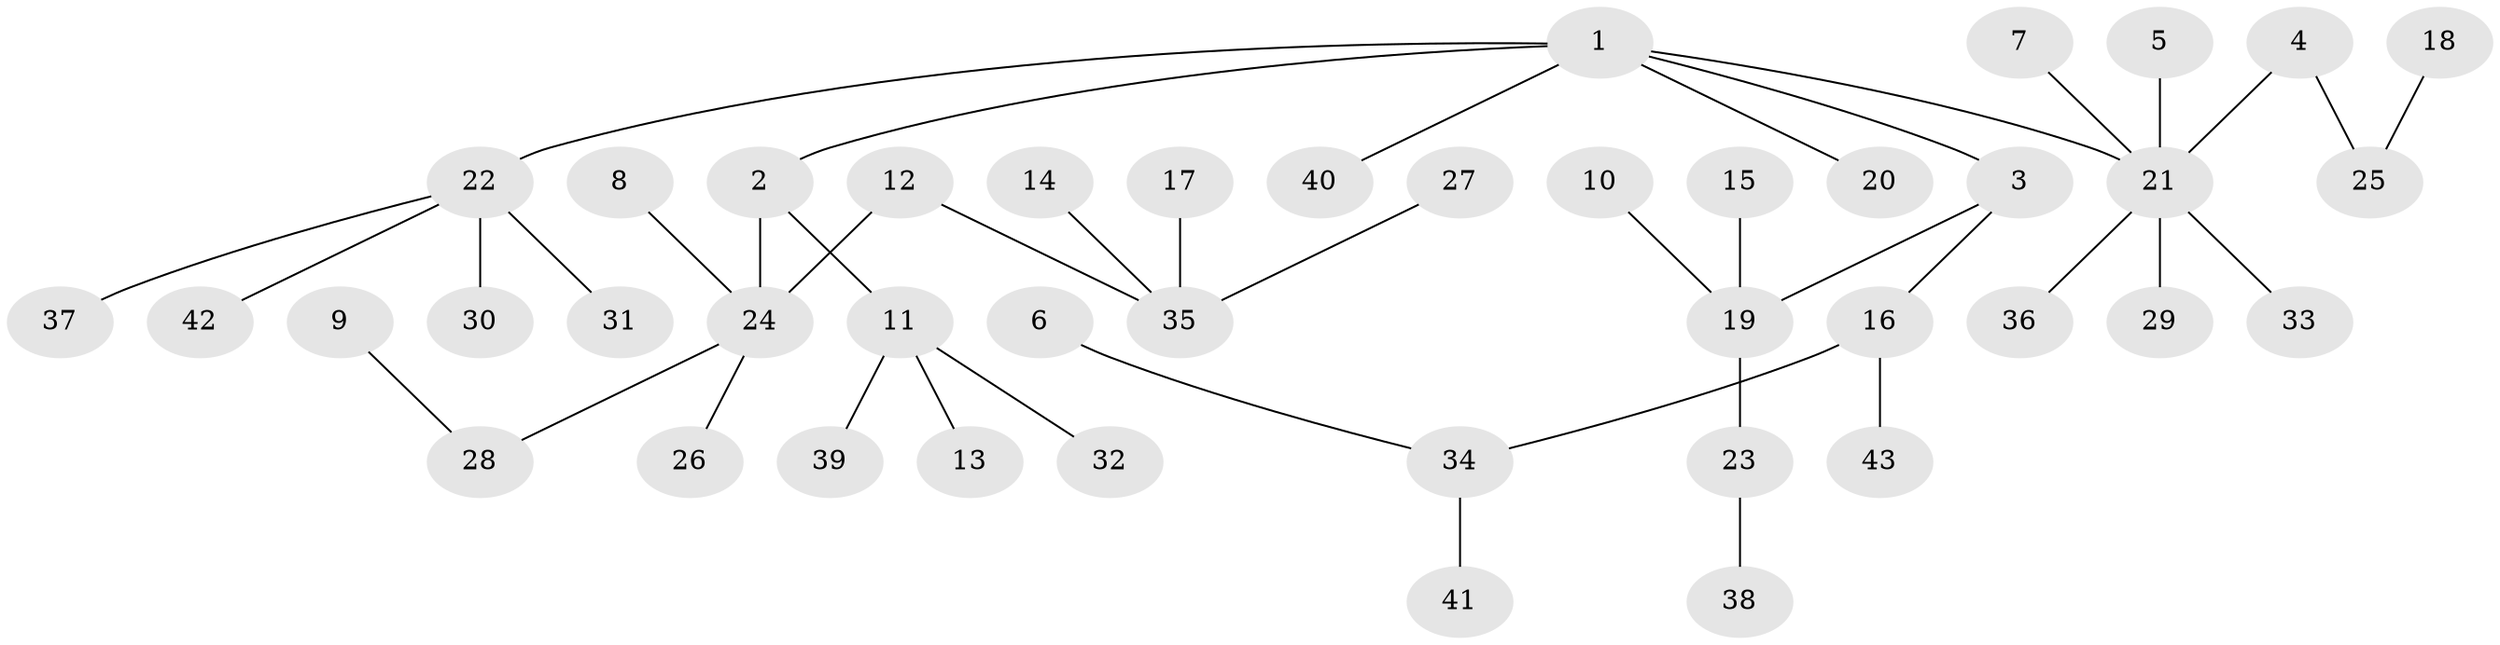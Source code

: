 // original degree distribution, {5: 0.023529411764705882, 3: 0.15294117647058825, 4: 0.047058823529411764, 7: 0.023529411764705882, 2: 0.23529411764705882, 1: 0.5058823529411764, 6: 0.011764705882352941}
// Generated by graph-tools (version 1.1) at 2025/50/03/09/25 03:50:16]
// undirected, 43 vertices, 42 edges
graph export_dot {
graph [start="1"]
  node [color=gray90,style=filled];
  1;
  2;
  3;
  4;
  5;
  6;
  7;
  8;
  9;
  10;
  11;
  12;
  13;
  14;
  15;
  16;
  17;
  18;
  19;
  20;
  21;
  22;
  23;
  24;
  25;
  26;
  27;
  28;
  29;
  30;
  31;
  32;
  33;
  34;
  35;
  36;
  37;
  38;
  39;
  40;
  41;
  42;
  43;
  1 -- 2 [weight=1.0];
  1 -- 3 [weight=1.0];
  1 -- 20 [weight=1.0];
  1 -- 21 [weight=1.0];
  1 -- 22 [weight=1.0];
  1 -- 40 [weight=1.0];
  2 -- 11 [weight=1.0];
  2 -- 24 [weight=1.0];
  3 -- 16 [weight=1.0];
  3 -- 19 [weight=1.0];
  4 -- 21 [weight=1.0];
  4 -- 25 [weight=1.0];
  5 -- 21 [weight=1.0];
  6 -- 34 [weight=1.0];
  7 -- 21 [weight=1.0];
  8 -- 24 [weight=1.0];
  9 -- 28 [weight=1.0];
  10 -- 19 [weight=1.0];
  11 -- 13 [weight=1.0];
  11 -- 32 [weight=1.0];
  11 -- 39 [weight=1.0];
  12 -- 24 [weight=1.0];
  12 -- 35 [weight=1.0];
  14 -- 35 [weight=1.0];
  15 -- 19 [weight=1.0];
  16 -- 34 [weight=1.0];
  16 -- 43 [weight=1.0];
  17 -- 35 [weight=1.0];
  18 -- 25 [weight=1.0];
  19 -- 23 [weight=1.0];
  21 -- 29 [weight=1.0];
  21 -- 33 [weight=1.0];
  21 -- 36 [weight=1.0];
  22 -- 30 [weight=1.0];
  22 -- 31 [weight=1.0];
  22 -- 37 [weight=1.0];
  22 -- 42 [weight=1.0];
  23 -- 38 [weight=1.0];
  24 -- 26 [weight=1.0];
  24 -- 28 [weight=1.0];
  27 -- 35 [weight=1.0];
  34 -- 41 [weight=1.0];
}
